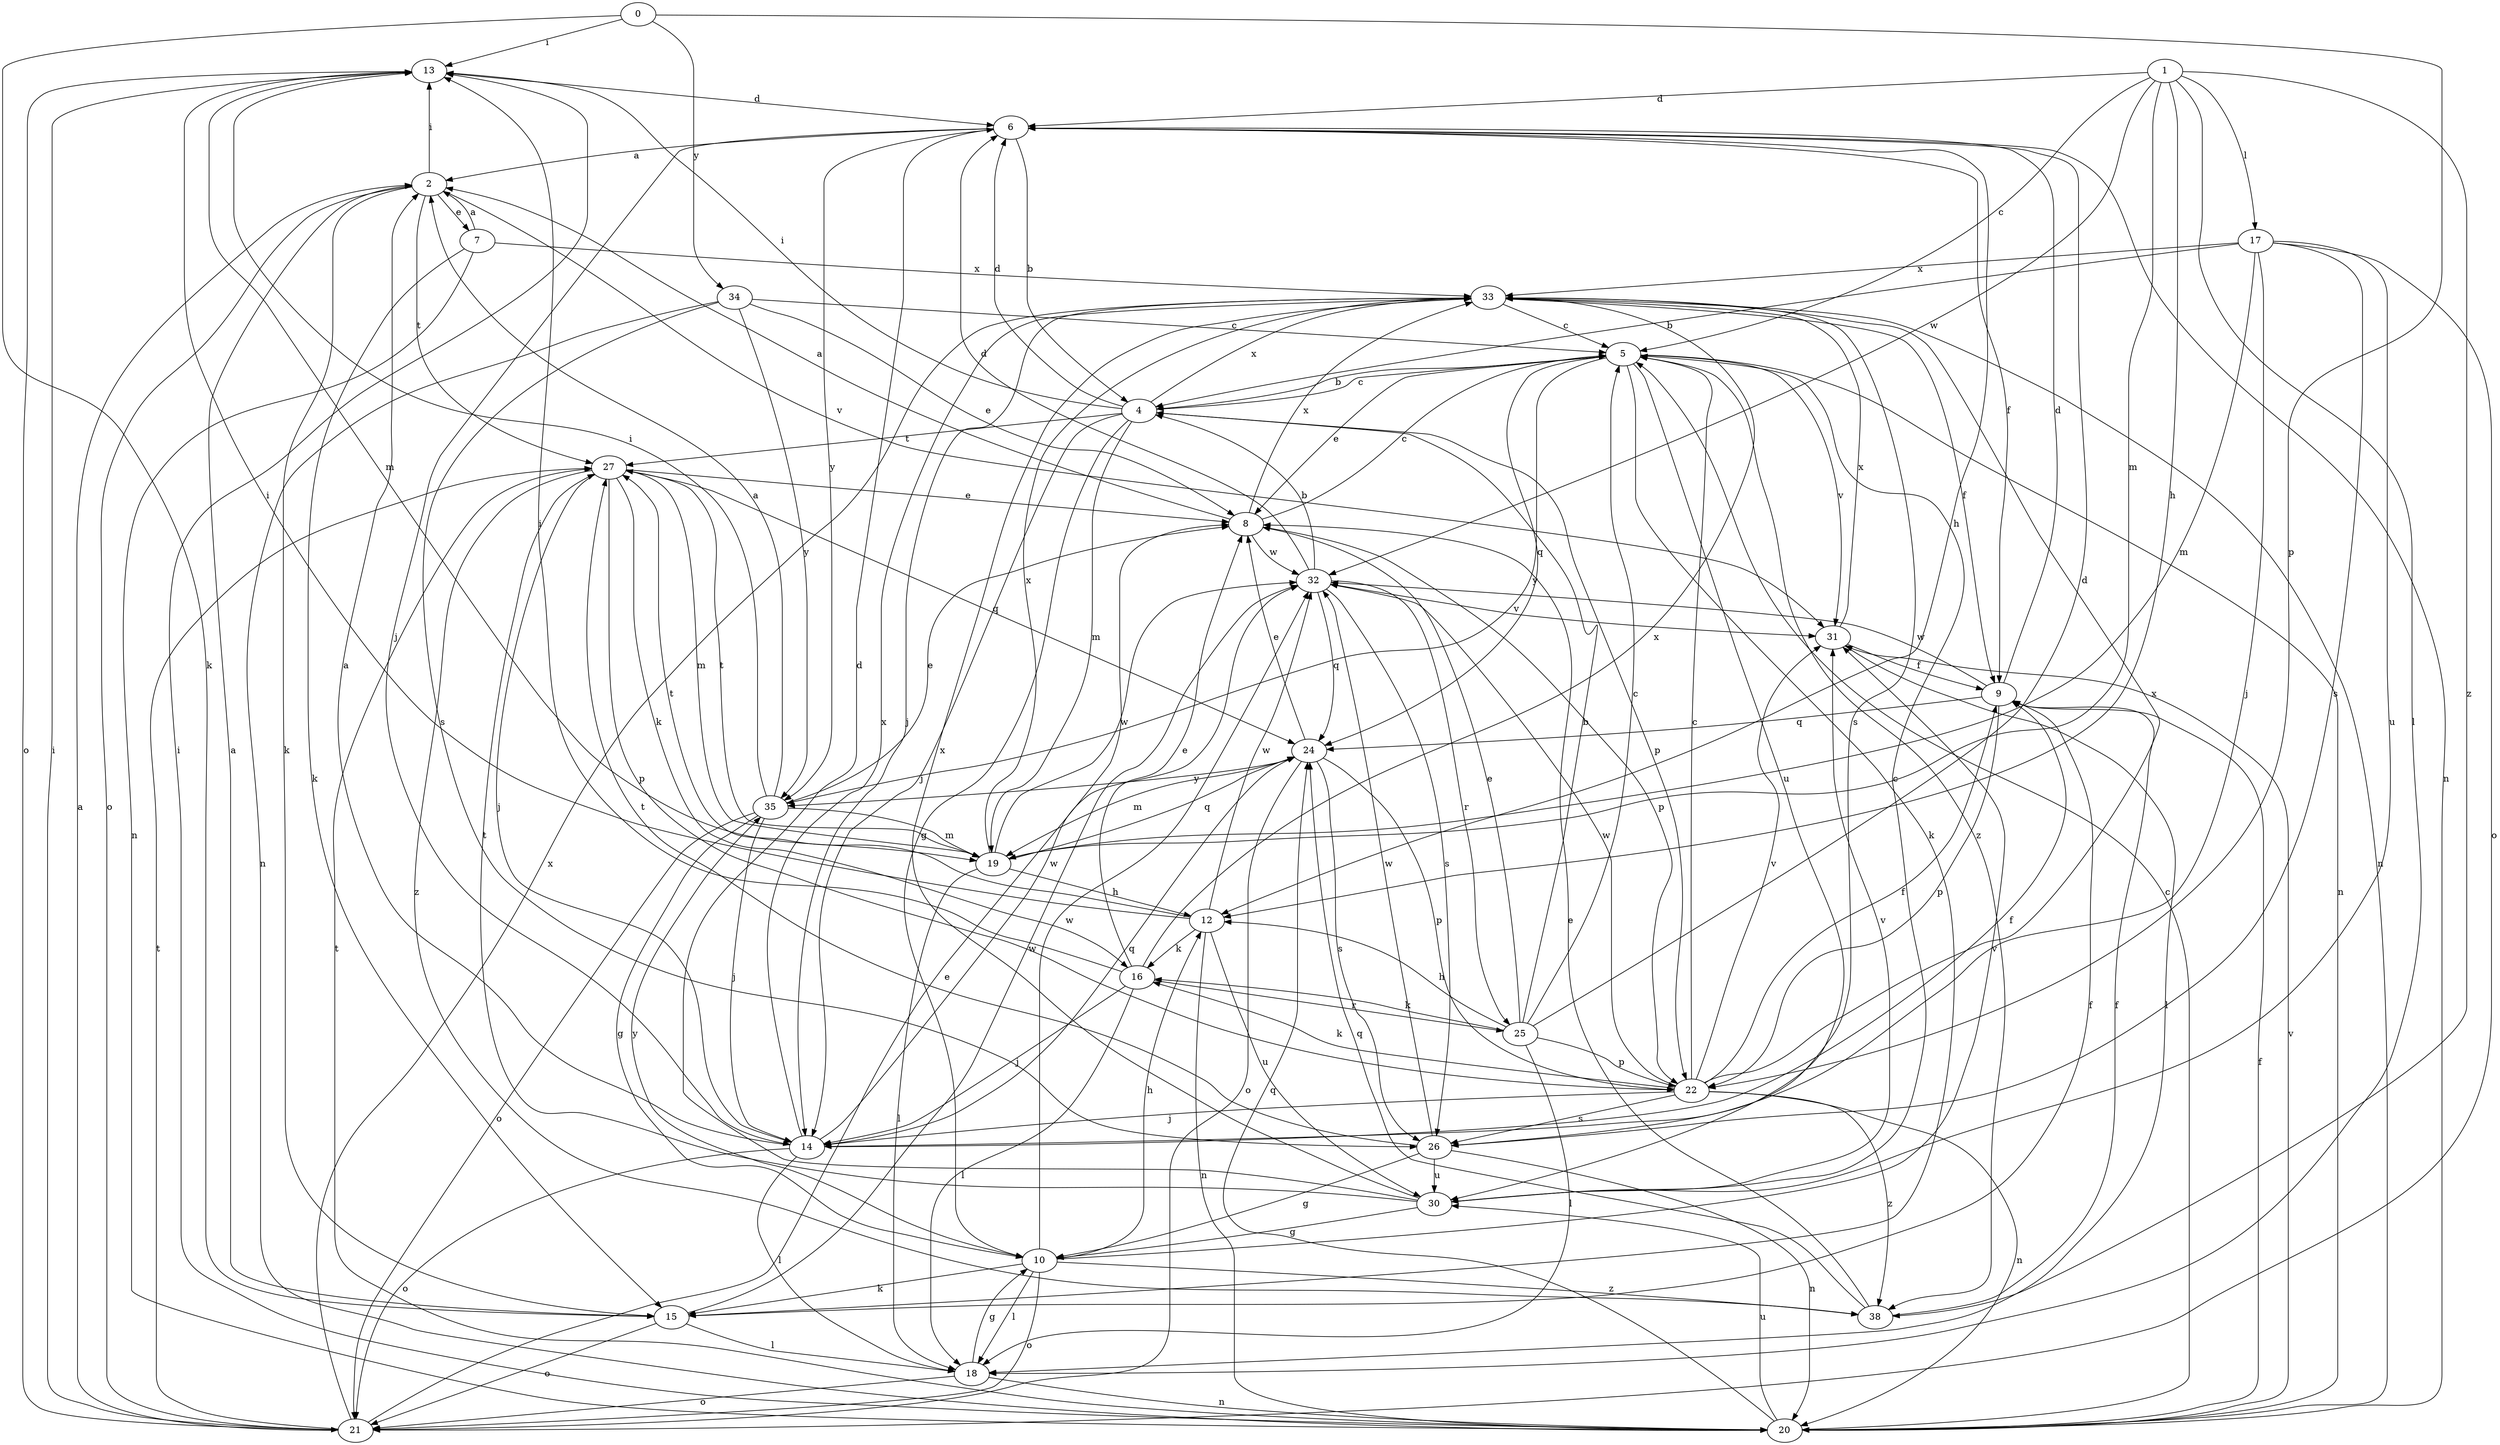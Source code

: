 strict digraph  {
0;
1;
2;
4;
5;
6;
7;
8;
9;
10;
12;
13;
14;
15;
16;
17;
18;
19;
20;
21;
22;
24;
25;
26;
27;
30;
31;
32;
33;
34;
35;
38;
0 -> 13  [label=i];
0 -> 15  [label=k];
0 -> 22  [label=p];
0 -> 34  [label=y];
1 -> 5  [label=c];
1 -> 6  [label=d];
1 -> 12  [label=h];
1 -> 17  [label=l];
1 -> 18  [label=l];
1 -> 19  [label=m];
1 -> 32  [label=w];
1 -> 38  [label=z];
2 -> 7  [label=e];
2 -> 13  [label=i];
2 -> 15  [label=k];
2 -> 21  [label=o];
2 -> 27  [label=t];
2 -> 31  [label=v];
4 -> 5  [label=c];
4 -> 6  [label=d];
4 -> 10  [label=g];
4 -> 13  [label=i];
4 -> 14  [label=j];
4 -> 19  [label=m];
4 -> 22  [label=p];
4 -> 27  [label=t];
4 -> 33  [label=x];
5 -> 4  [label=b];
5 -> 8  [label=e];
5 -> 15  [label=k];
5 -> 20  [label=n];
5 -> 24  [label=q];
5 -> 30  [label=u];
5 -> 31  [label=v];
5 -> 35  [label=y];
5 -> 38  [label=z];
6 -> 2  [label=a];
6 -> 4  [label=b];
6 -> 9  [label=f];
6 -> 12  [label=h];
6 -> 14  [label=j];
6 -> 20  [label=n];
6 -> 35  [label=y];
7 -> 2  [label=a];
7 -> 15  [label=k];
7 -> 20  [label=n];
7 -> 33  [label=x];
8 -> 2  [label=a];
8 -> 5  [label=c];
8 -> 22  [label=p];
8 -> 32  [label=w];
8 -> 33  [label=x];
9 -> 6  [label=d];
9 -> 22  [label=p];
9 -> 24  [label=q];
9 -> 32  [label=w];
10 -> 12  [label=h];
10 -> 15  [label=k];
10 -> 18  [label=l];
10 -> 21  [label=o];
10 -> 31  [label=v];
10 -> 32  [label=w];
10 -> 35  [label=y];
10 -> 38  [label=z];
12 -> 13  [label=i];
12 -> 16  [label=k];
12 -> 20  [label=n];
12 -> 27  [label=t];
12 -> 30  [label=u];
12 -> 32  [label=w];
13 -> 6  [label=d];
13 -> 19  [label=m];
13 -> 21  [label=o];
14 -> 2  [label=a];
14 -> 9  [label=f];
14 -> 18  [label=l];
14 -> 21  [label=o];
14 -> 24  [label=q];
14 -> 32  [label=w];
14 -> 33  [label=x];
15 -> 2  [label=a];
15 -> 9  [label=f];
15 -> 18  [label=l];
15 -> 21  [label=o];
15 -> 32  [label=w];
16 -> 8  [label=e];
16 -> 13  [label=i];
16 -> 14  [label=j];
16 -> 18  [label=l];
16 -> 25  [label=r];
16 -> 33  [label=x];
17 -> 4  [label=b];
17 -> 14  [label=j];
17 -> 19  [label=m];
17 -> 21  [label=o];
17 -> 26  [label=s];
17 -> 30  [label=u];
17 -> 33  [label=x];
18 -> 10  [label=g];
18 -> 20  [label=n];
18 -> 21  [label=o];
19 -> 12  [label=h];
19 -> 18  [label=l];
19 -> 24  [label=q];
19 -> 27  [label=t];
19 -> 32  [label=w];
19 -> 33  [label=x];
20 -> 5  [label=c];
20 -> 9  [label=f];
20 -> 13  [label=i];
20 -> 24  [label=q];
20 -> 27  [label=t];
20 -> 30  [label=u];
20 -> 31  [label=v];
21 -> 2  [label=a];
21 -> 8  [label=e];
21 -> 13  [label=i];
21 -> 27  [label=t];
21 -> 33  [label=x];
22 -> 5  [label=c];
22 -> 9  [label=f];
22 -> 14  [label=j];
22 -> 16  [label=k];
22 -> 20  [label=n];
22 -> 26  [label=s];
22 -> 31  [label=v];
22 -> 32  [label=w];
22 -> 33  [label=x];
22 -> 38  [label=z];
24 -> 8  [label=e];
24 -> 19  [label=m];
24 -> 21  [label=o];
24 -> 22  [label=p];
24 -> 26  [label=s];
24 -> 35  [label=y];
25 -> 4  [label=b];
25 -> 5  [label=c];
25 -> 6  [label=d];
25 -> 8  [label=e];
25 -> 12  [label=h];
25 -> 16  [label=k];
25 -> 18  [label=l];
25 -> 22  [label=p];
26 -> 10  [label=g];
26 -> 20  [label=n];
26 -> 27  [label=t];
26 -> 30  [label=u];
26 -> 32  [label=w];
27 -> 8  [label=e];
27 -> 14  [label=j];
27 -> 16  [label=k];
27 -> 19  [label=m];
27 -> 22  [label=p];
27 -> 24  [label=q];
27 -> 38  [label=z];
30 -> 5  [label=c];
30 -> 6  [label=d];
30 -> 10  [label=g];
30 -> 27  [label=t];
30 -> 31  [label=v];
30 -> 33  [label=x];
31 -> 9  [label=f];
31 -> 18  [label=l];
31 -> 33  [label=x];
32 -> 4  [label=b];
32 -> 6  [label=d];
32 -> 24  [label=q];
32 -> 25  [label=r];
32 -> 26  [label=s];
32 -> 31  [label=v];
33 -> 5  [label=c];
33 -> 9  [label=f];
33 -> 14  [label=j];
33 -> 20  [label=n];
33 -> 26  [label=s];
34 -> 5  [label=c];
34 -> 8  [label=e];
34 -> 20  [label=n];
34 -> 26  [label=s];
34 -> 35  [label=y];
35 -> 2  [label=a];
35 -> 8  [label=e];
35 -> 10  [label=g];
35 -> 13  [label=i];
35 -> 14  [label=j];
35 -> 19  [label=m];
35 -> 21  [label=o];
38 -> 8  [label=e];
38 -> 9  [label=f];
38 -> 24  [label=q];
}
